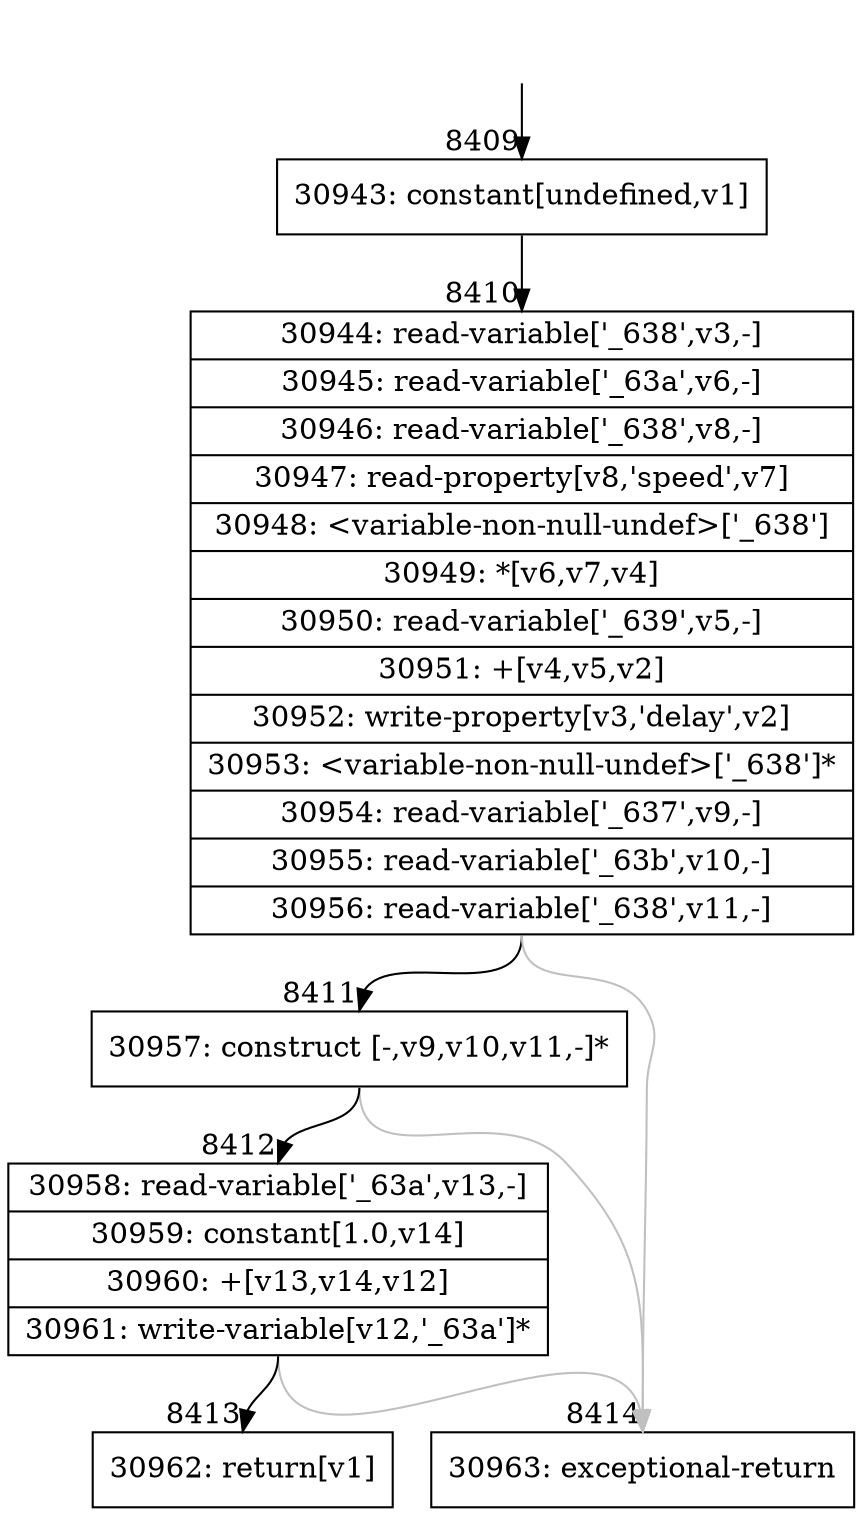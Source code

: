 digraph {
rankdir="TD"
BB_entry557[shape=none,label=""];
BB_entry557 -> BB8409 [tailport=s, headport=n, headlabel="    8409"]
BB8409 [shape=record label="{30943: constant[undefined,v1]}" ] 
BB8409 -> BB8410 [tailport=s, headport=n, headlabel="      8410"]
BB8410 [shape=record label="{30944: read-variable['_638',v3,-]|30945: read-variable['_63a',v6,-]|30946: read-variable['_638',v8,-]|30947: read-property[v8,'speed',v7]|30948: \<variable-non-null-undef\>['_638']|30949: *[v6,v7,v4]|30950: read-variable['_639',v5,-]|30951: +[v4,v5,v2]|30952: write-property[v3,'delay',v2]|30953: \<variable-non-null-undef\>['_638']*|30954: read-variable['_637',v9,-]|30955: read-variable['_63b',v10,-]|30956: read-variable['_638',v11,-]}" ] 
BB8410 -> BB8411 [tailport=s, headport=n, headlabel="      8411"]
BB8410 -> BB8414 [tailport=s, headport=n, color=gray, headlabel="      8414"]
BB8411 [shape=record label="{30957: construct [-,v9,v10,v11,-]*}" ] 
BB8411 -> BB8412 [tailport=s, headport=n, headlabel="      8412"]
BB8411 -> BB8414 [tailport=s, headport=n, color=gray]
BB8412 [shape=record label="{30958: read-variable['_63a',v13,-]|30959: constant[1.0,v14]|30960: +[v13,v14,v12]|30961: write-variable[v12,'_63a']*}" ] 
BB8412 -> BB8413 [tailport=s, headport=n, headlabel="      8413"]
BB8412 -> BB8414 [tailport=s, headport=n, color=gray]
BB8413 [shape=record label="{30962: return[v1]}" ] 
BB8414 [shape=record label="{30963: exceptional-return}" ] 
//#$~ 6051
}
